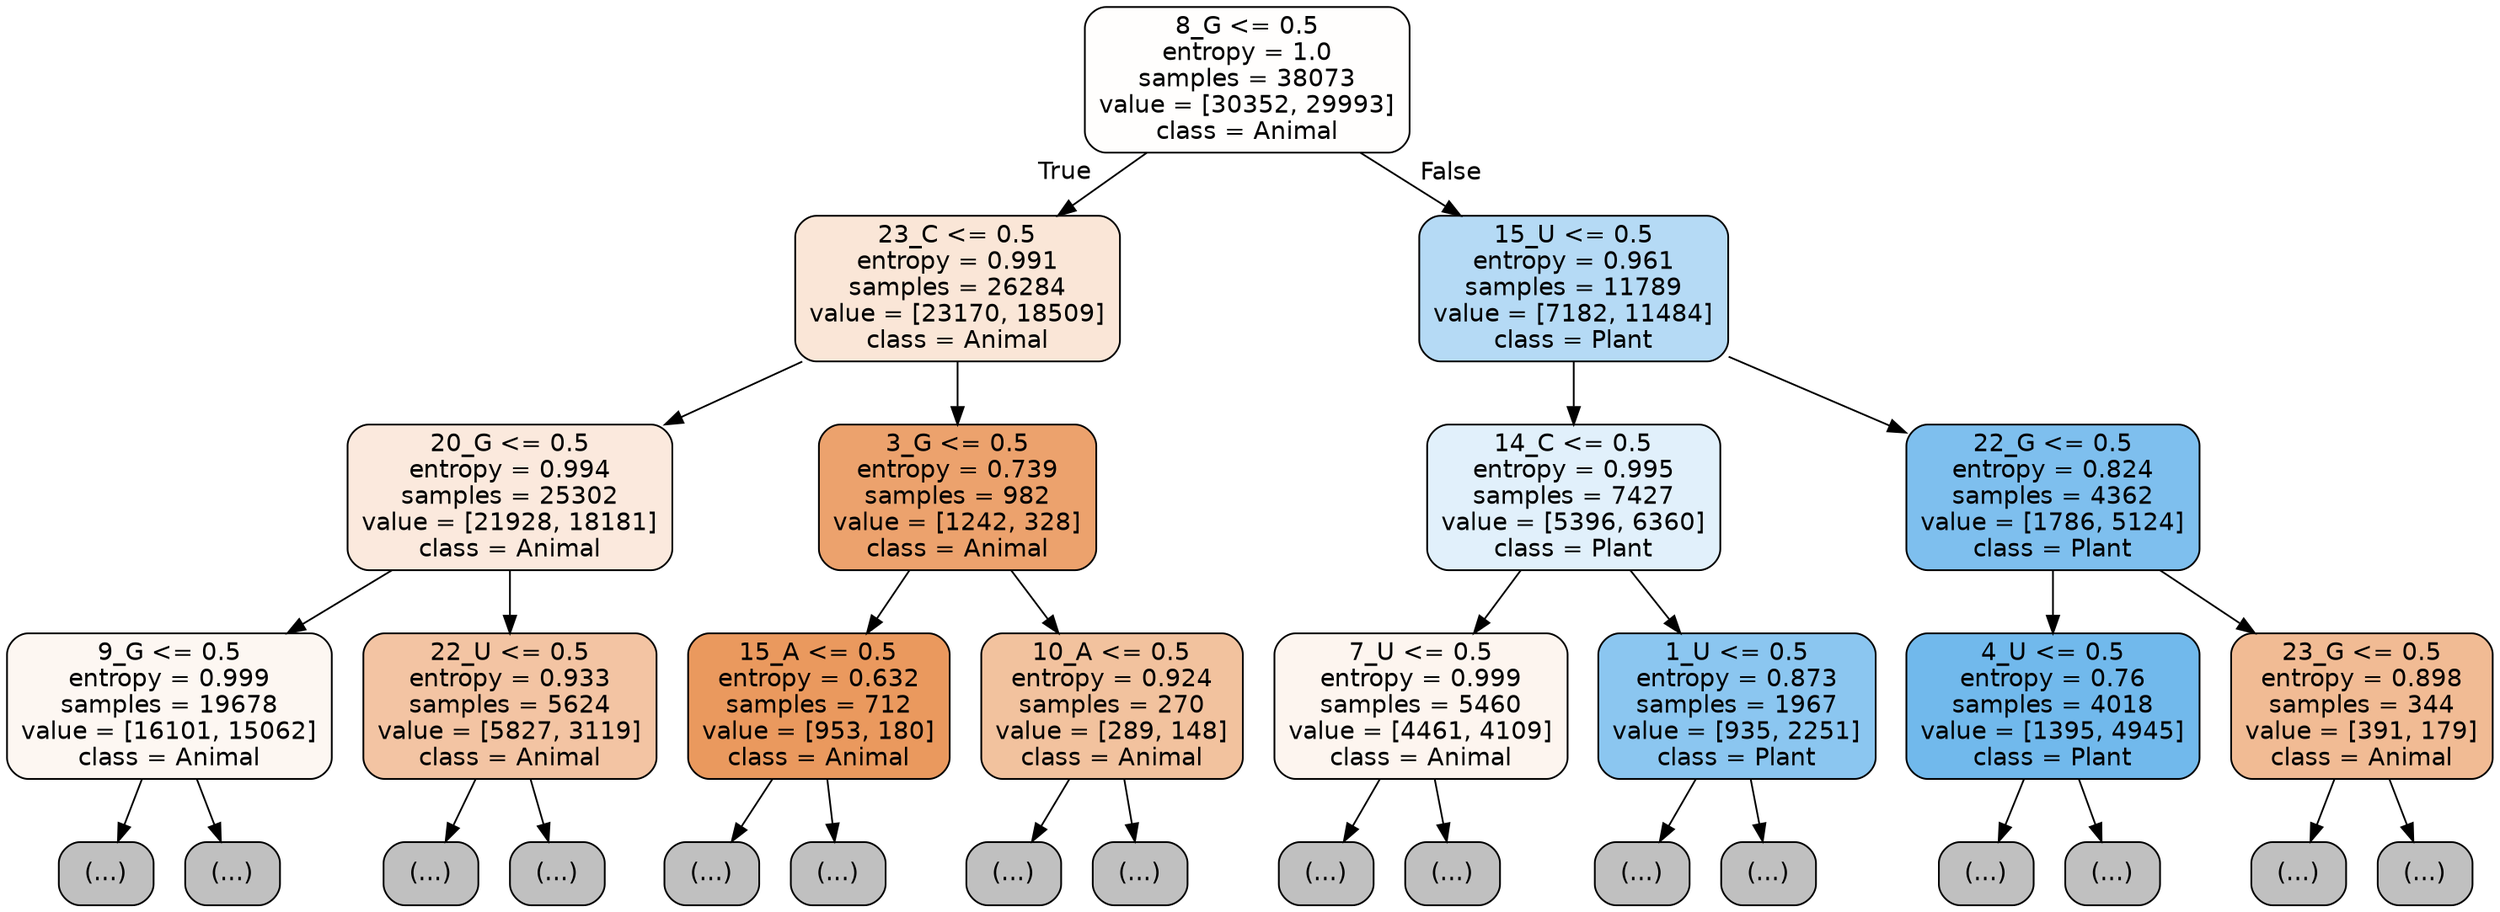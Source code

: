 digraph Tree {
node [shape=box, style="filled, rounded", color="black", fontname="helvetica"] ;
edge [fontname="helvetica"] ;
0 [label="8_G <= 0.5\nentropy = 1.0\nsamples = 38073\nvalue = [30352, 29993]\nclass = Animal", fillcolor="#fffefd"] ;
1 [label="23_C <= 0.5\nentropy = 0.991\nsamples = 26284\nvalue = [23170, 18509]\nclass = Animal", fillcolor="#fae6d7"] ;
0 -> 1 [labeldistance=2.5, labelangle=45, headlabel="True"] ;
2 [label="20_G <= 0.5\nentropy = 0.994\nsamples = 25302\nvalue = [21928, 18181]\nclass = Animal", fillcolor="#fbe9dd"] ;
1 -> 2 ;
3 [label="9_G <= 0.5\nentropy = 0.999\nsamples = 19678\nvalue = [16101, 15062]\nclass = Animal", fillcolor="#fdf7f2"] ;
2 -> 3 ;
4 [label="(...)", fillcolor="#C0C0C0"] ;
3 -> 4 ;
6593 [label="(...)", fillcolor="#C0C0C0"] ;
3 -> 6593 ;
8938 [label="22_U <= 0.5\nentropy = 0.933\nsamples = 5624\nvalue = [5827, 3119]\nclass = Animal", fillcolor="#f3c4a3"] ;
2 -> 8938 ;
8939 [label="(...)", fillcolor="#C0C0C0"] ;
8938 -> 8939 ;
11480 [label="(...)", fillcolor="#C0C0C0"] ;
8938 -> 11480 ;
11823 [label="3_G <= 0.5\nentropy = 0.739\nsamples = 982\nvalue = [1242, 328]\nclass = Animal", fillcolor="#eca26d"] ;
1 -> 11823 ;
11824 [label="15_A <= 0.5\nentropy = 0.632\nsamples = 712\nvalue = [953, 180]\nclass = Animal", fillcolor="#ea995e"] ;
11823 -> 11824 ;
11825 [label="(...)", fillcolor="#C0C0C0"] ;
11824 -> 11825 ;
12050 [label="(...)", fillcolor="#C0C0C0"] ;
11824 -> 12050 ;
12133 [label="10_A <= 0.5\nentropy = 0.924\nsamples = 270\nvalue = [289, 148]\nclass = Animal", fillcolor="#f2c29e"] ;
11823 -> 12133 ;
12134 [label="(...)", fillcolor="#C0C0C0"] ;
12133 -> 12134 ;
12247 [label="(...)", fillcolor="#C0C0C0"] ;
12133 -> 12247 ;
12290 [label="15_U <= 0.5\nentropy = 0.961\nsamples = 11789\nvalue = [7182, 11484]\nclass = Plant", fillcolor="#b5daf5"] ;
0 -> 12290 [labeldistance=2.5, labelangle=-45, headlabel="False"] ;
12291 [label="14_C <= 0.5\nentropy = 0.995\nsamples = 7427\nvalue = [5396, 6360]\nclass = Plant", fillcolor="#e1f0fb"] ;
12290 -> 12291 ;
12292 [label="7_U <= 0.5\nentropy = 0.999\nsamples = 5460\nvalue = [4461, 4109]\nclass = Animal", fillcolor="#fdf5ef"] ;
12291 -> 12292 ;
12293 [label="(...)", fillcolor="#C0C0C0"] ;
12292 -> 12293 ;
14010 [label="(...)", fillcolor="#C0C0C0"] ;
12292 -> 14010 ;
14905 [label="1_U <= 0.5\nentropy = 0.873\nsamples = 1967\nvalue = [935, 2251]\nclass = Plant", fillcolor="#8bc6f0"] ;
12291 -> 14905 ;
14906 [label="(...)", fillcolor="#C0C0C0"] ;
14905 -> 14906 ;
15263 [label="(...)", fillcolor="#C0C0C0"] ;
14905 -> 15263 ;
15514 [label="22_G <= 0.5\nentropy = 0.824\nsamples = 4362\nvalue = [1786, 5124]\nclass = Plant", fillcolor="#7ebfee"] ;
12290 -> 15514 ;
15515 [label="4_U <= 0.5\nentropy = 0.76\nsamples = 4018\nvalue = [1395, 4945]\nclass = Plant", fillcolor="#71b9ec"] ;
15514 -> 15515 ;
15516 [label="(...)", fillcolor="#C0C0C0"] ;
15515 -> 15516 ;
16379 [label="(...)", fillcolor="#C0C0C0"] ;
15515 -> 16379 ;
16586 [label="23_G <= 0.5\nentropy = 0.898\nsamples = 344\nvalue = [391, 179]\nclass = Animal", fillcolor="#f1bb94"] ;
15514 -> 16586 ;
16587 [label="(...)", fillcolor="#C0C0C0"] ;
16586 -> 16587 ;
16702 [label="(...)", fillcolor="#C0C0C0"] ;
16586 -> 16702 ;
}